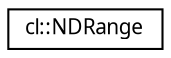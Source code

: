 digraph G
{
  edge [fontname="FreeSans.ttf",fontsize="10",labelfontname="FreeSans.ttf",labelfontsize="10"];
  node [fontname="FreeSans.ttf",fontsize="10",shape=record];
  rankdir=LR;
  Node1 [label="cl::NDRange",height=0.2,width=0.4,color="black", fillcolor="white", style="filled",URL="$classcl_1_1_n_d_range.html",tooltip="NDRange interface."];
}
